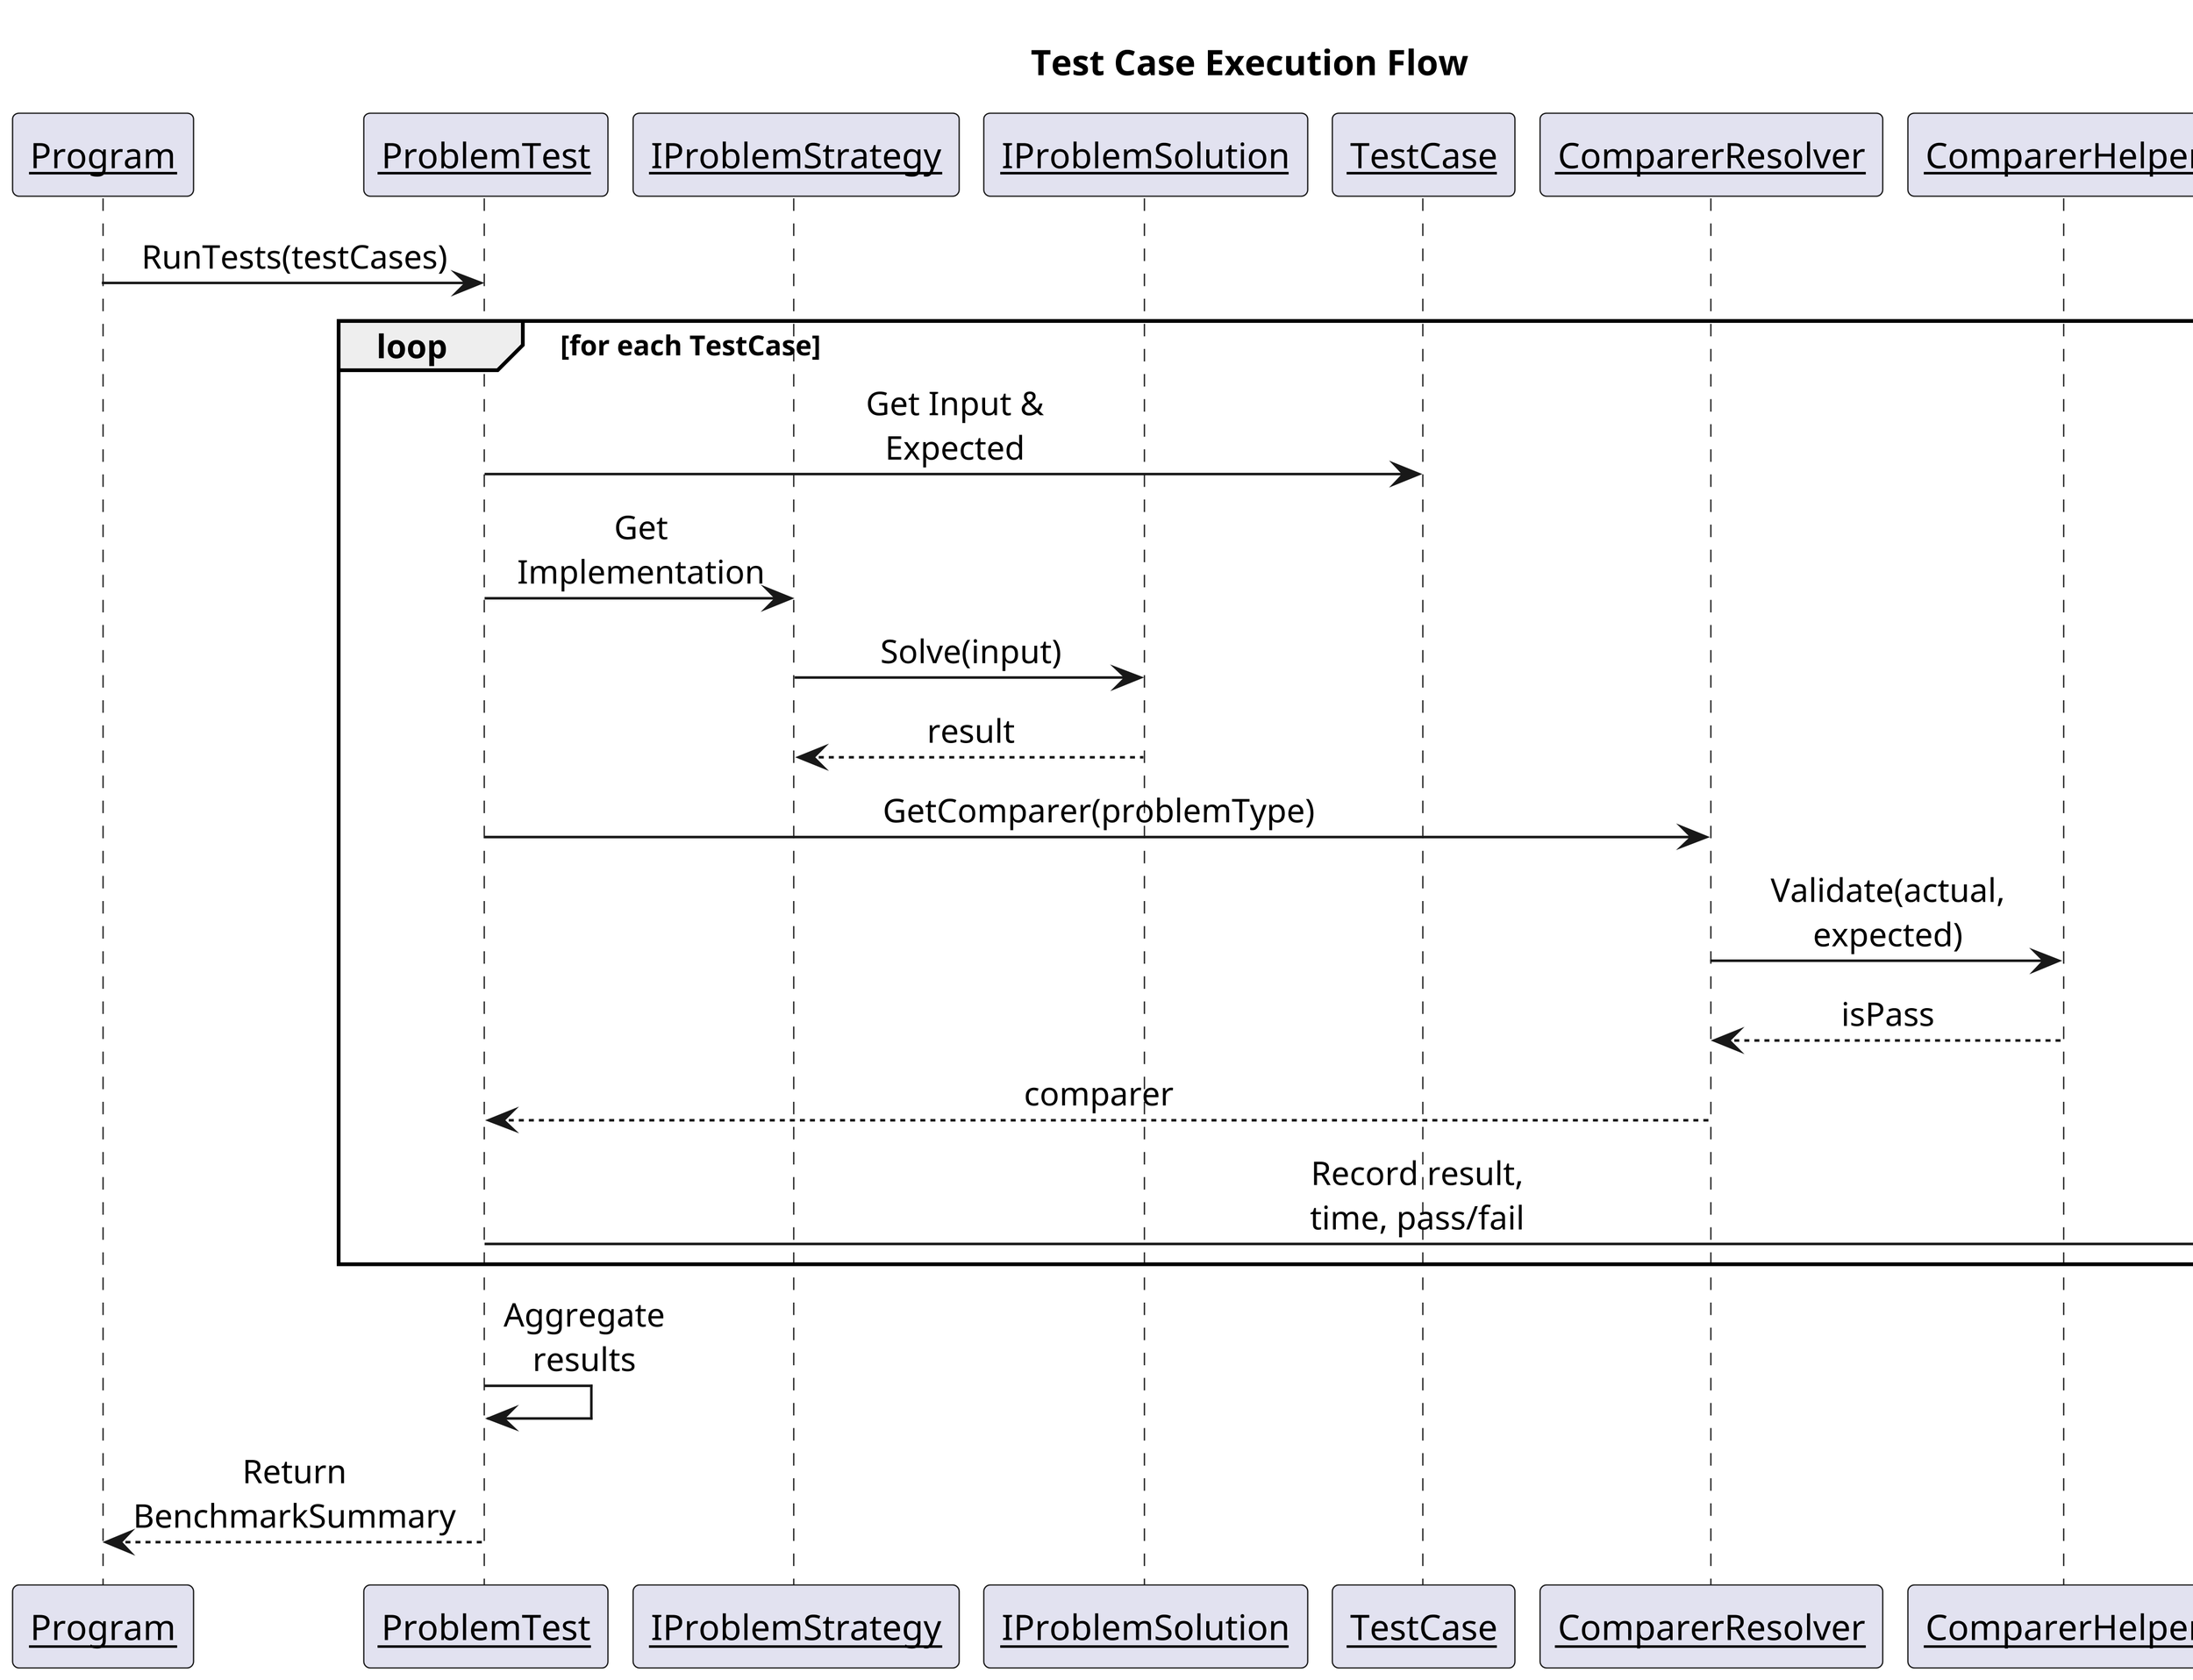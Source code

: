 @startuml sequence-diagram-test-case-flow
skinparam shadowing false
skinparam linetype ortho
skinparam dpi 300
skinparam sequenceMessageAlign center
skinparam sequenceParticipant underline
skinparam maxMessageSize 100
scale 1.5
title Test Case Execution Flow

participant Program
participant ProblemTest
participant IProblemStrategy
participant IProblemSolution
participant TestCase
participant ComparerResolver
participant ComparerHelper
participant TestResult

Program -> ProblemTest : RunTests(testCases)

loop for each TestCase
    ProblemTest -> TestCase : Get Input & Expected
    ProblemTest -> IProblemStrategy : Get Implementation
    IProblemStrategy -> IProblemSolution : Solve(input)
    IProblemSolution --> IProblemStrategy : result

    ProblemTest -> ComparerResolver : GetComparer(problemType)
    ComparerResolver -> ComparerHelper : Validate(actual, expected)
    ComparerHelper --> ComparerResolver : isPass

    ComparerResolver --> ProblemTest : comparer
    ProblemTest -> TestResult : Record result, time, pass/fail
end

ProblemTest -> ProblemTest : Aggregate results
ProblemTest --> Program : Return BenchmarkSummary

@enduml